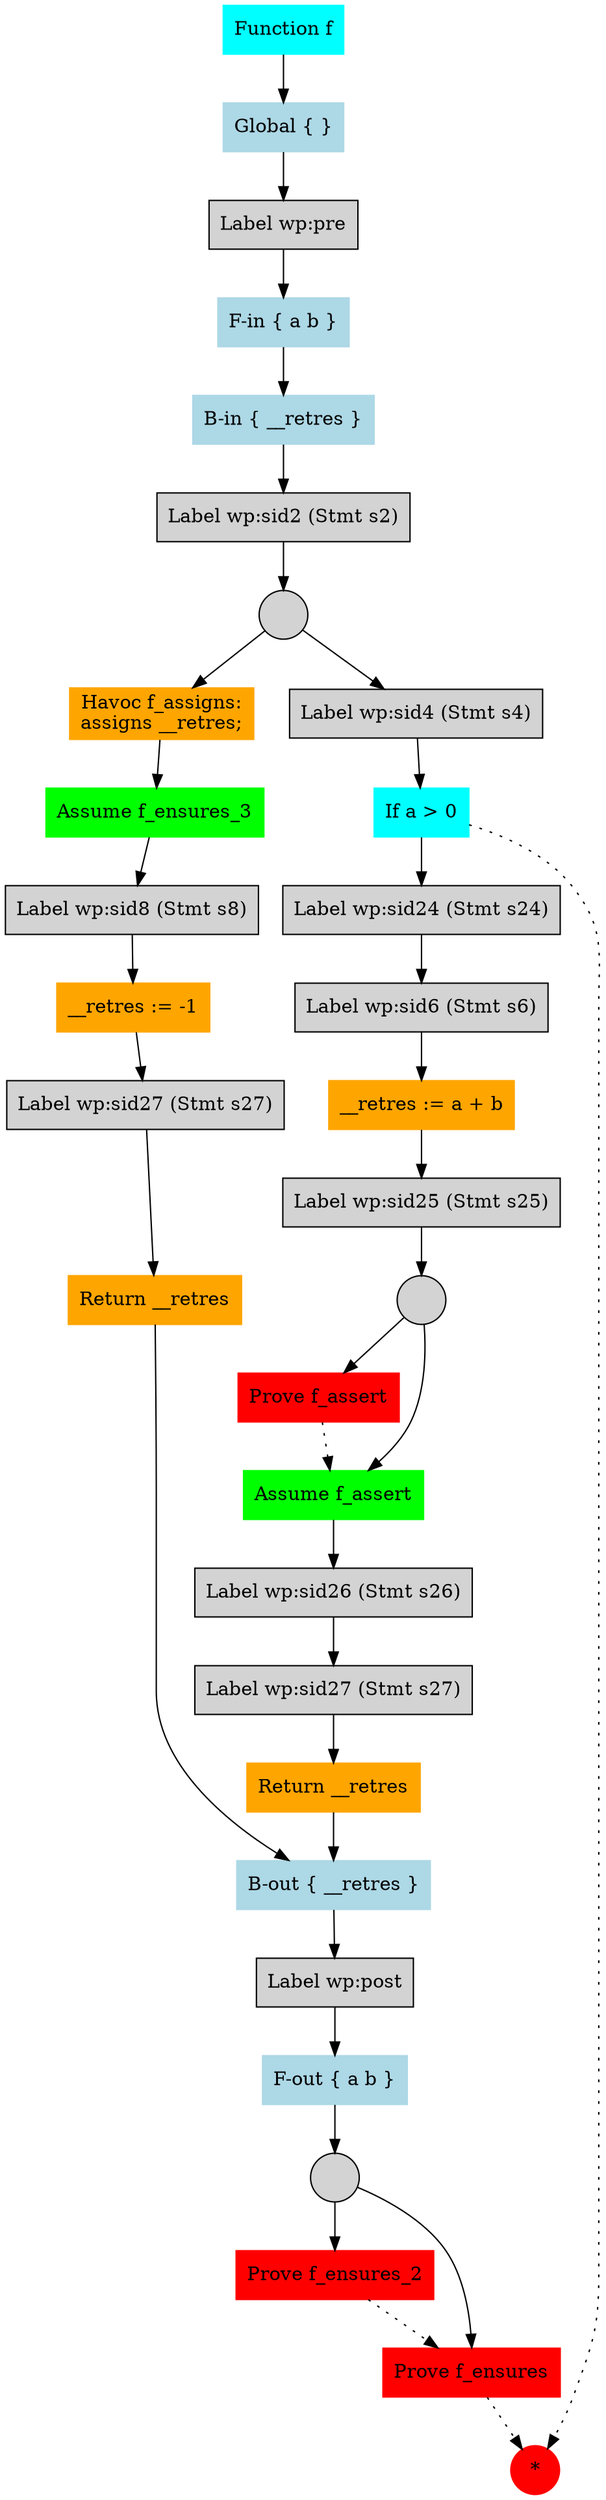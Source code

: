 digraph f {
  rankdir = TB ;
  node [ style = filled, shape = box ] ;
  N000 [ color = red, shape = circle, label = "*" ] ;
  N054 [ color=red , label="Prove f_ensures" ] ;
  N054 -> N000 [ style=dotted ] ;
  N055 [ color=red , label="Prove f_ensures_2" ] ;
  N055 -> N054 [ style=dotted ] ;
  N056 [ label="" , shape=circle ] ;
 N056 -> N055 ;
 N056 -> N054 ;
  N057 [ color=lightblue , label="F-out { a b }" ] ;
 N057 -> N056 ;
  N058 [ label="Label wp:post" ] ;
 N058 -> N057 ;
  N059 [ color=lightblue , label="B-out { __retres }" ] ;
 N059 -> N058 ;
  N060 [ color=orange , label="Return __retres" ] ;
 N060 -> N059 ;
  N061 [ label="Label wp:sid27 (Stmt s27)" ] ;
 N061 -> N060 ;
  N062 [ label="Label wp:sid26 (Stmt s26)" ] ;
 N062 -> N061 ;
  N063 [ color=green , label="Assume f_assert" ] ;
 N063 -> N062 ;
  N064 [ color=red , label="Prove f_assert" ] ;
  N064 -> N063 [ style=dotted ] ;
  N065 [ label="" , shape=circle ] ;
 N065 -> N064 ;
 N065 -> N063 ;
  N066 [ label="Label wp:sid25 (Stmt s25)" ] ;
 N066 -> N065 ;
  N067 [ color=orange , label="__retres := a + b" ] ;
 N067 -> N066 ;
  N068 [ label="Label wp:sid6 (Stmt s6)" ] ;
 N068 -> N067 ;
  N069 [ label="Label wp:sid24 (Stmt s24)" ] ;
 N069 -> N068 ;
  N070 [ color=orange , label="Return __retres" ] ;
 N070 -> N059 ;
  N071 [ label="Label wp:sid27 (Stmt s27)" ] ;
 N071 -> N070 ;
  N072 [ color=orange , label="__retres := -1" ] ;
 N072 -> N071 ;
  N073 [ label="Label wp:sid8 (Stmt s8)" ] ;
 N073 -> N072 ;
  N074 [ color=green , label="Assume f_ensures_3" ] ;
 N074 -> N073 ;
  N075 [ color=orange , label="Havoc f_assigns:
assigns __retres;" ] ;
 N075 -> N074 ;
  N076 [ color=cyan , label="If a > 0" ] ;
 N076 -> N069 ;
 N076 -> N000 [ style=dotted ];
  N077 [ label="Label wp:sid4 (Stmt s4)" ] ;
 N077 -> N076 ;
  N078 [ label="" , shape=circle ] ;
 N078 -> N075 ;
 N078 -> N077 ;
  N079 [ label="Label wp:sid2 (Stmt s2)" ] ;
 N079 -> N078 ;
  N080 [ color=lightblue , label="B-in { __retres }" ] ;
 N080 -> N079 ;
  N081 [ color=lightblue , label="F-in { a b }" ] ;
 N081 -> N080 ;
  N082 [ label="Label wp:pre" ] ;
 N082 -> N081 ;
  N083 [ color=lightblue , label="Global { }" ] ;
 N083 -> N082 ;
  N084 [ color=cyan , label="Function f" ] ;
 N084 -> N083 ;
}
